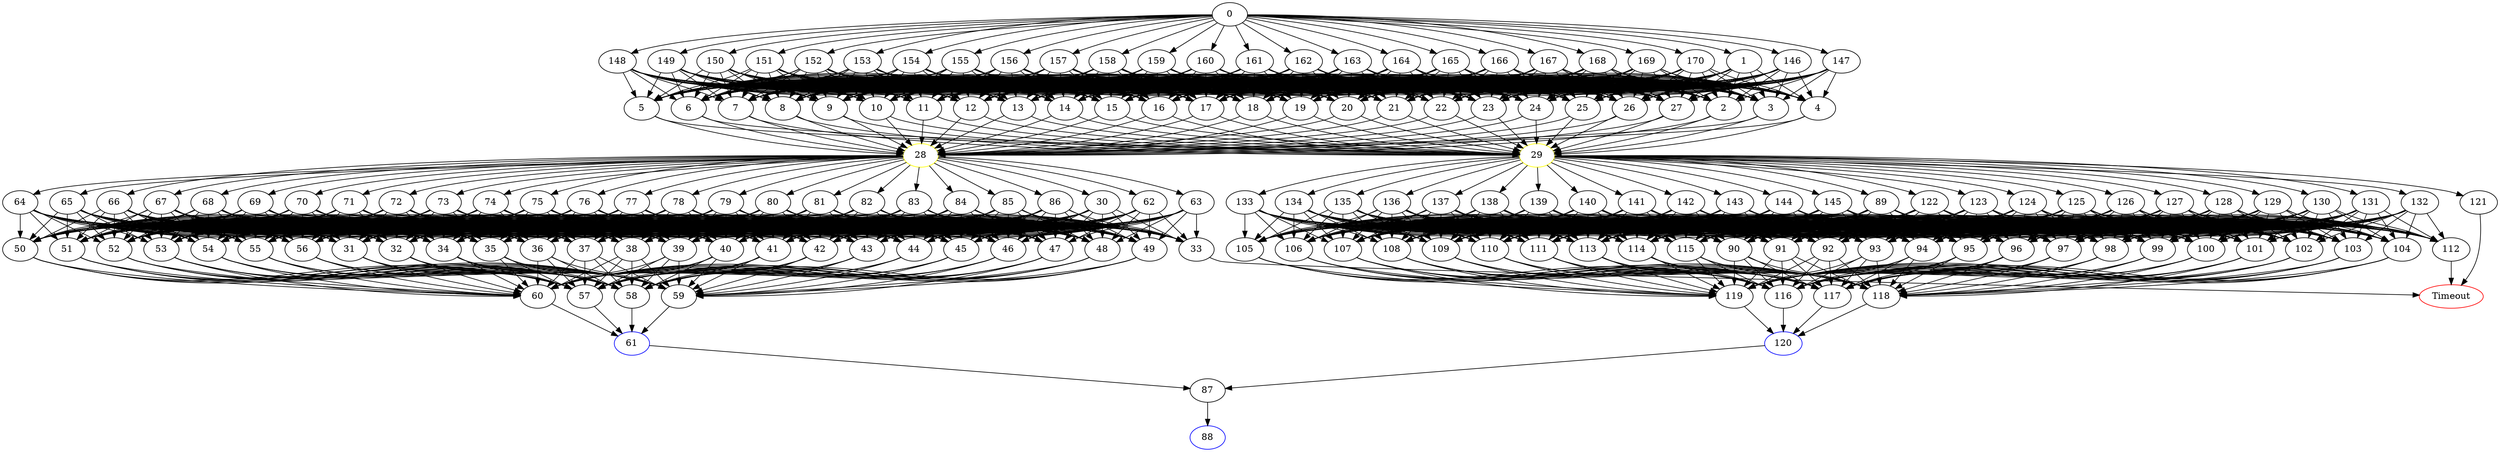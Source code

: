 digraph G {
	0 -> 1;
	0 -> 146;
	0 -> 147;
	0 -> 148;
	0 -> 149;
	0 -> 150;
	0 -> 151;
	0 -> 152;
	0 -> 153;
	0 -> 154;
	0 -> 155;
	0 -> 156;
	0 -> 157;
	0 -> 158;
	0 -> 159;
	0 -> 160;
	0 -> 161;
	0 -> 162;
	0 -> 163;
	0 -> 164;
	0 -> 165;
	0 -> 166;
	0 -> 167;
	0 -> 168;
	0 -> 169;
	0 -> 170;
	1 -> 2;
	1 -> 3;
	1 -> 4;
	1 -> 5;
	1 -> 6;
	1 -> 7;
	1 -> 8;
	1 -> 9;
	1 -> 10;
	1 -> 11;
	1 -> 12;
	1 -> 13;
	1 -> 14;
	1 -> 15;
	1 -> 16;
	1 -> 17;
	1 -> 18;
	1 -> 19;
	1 -> 20;
	1 -> 21;
	1 -> 22;
	1 -> 23;
	1 -> 24;
	1 -> 25;
	1 -> 26;
	1 -> 27;
	2 -> "28";
28 [color=yellow];
	2 -> "29";
29 [color=yellow];
	3 -> "28";
28 [color=yellow];
	3 -> "29";
29 [color=yellow];
	4 -> "28";
28 [color=yellow];
	4 -> "29";
29 [color=yellow];
	5 -> "28";
28 [color=yellow];
	5 -> "29";
29 [color=yellow];
	6 -> "28";
28 [color=yellow];
	6 -> "29";
29 [color=yellow];
	7 -> "28";
28 [color=yellow];
	7 -> "29";
29 [color=yellow];
	8 -> "28";
28 [color=yellow];
	8 -> "29";
29 [color=yellow];
	9 -> "28";
28 [color=yellow];
	9 -> "29";
29 [color=yellow];
	10 -> "28";
28 [color=yellow];
	10 -> "29";
29 [color=yellow];
	11 -> "28";
28 [color=yellow];
	11 -> "29";
29 [color=yellow];
	12 -> "28";
28 [color=yellow];
	12 -> "29";
29 [color=yellow];
	13 -> "28";
28 [color=yellow];
	13 -> "29";
29 [color=yellow];
	14 -> "28";
28 [color=yellow];
	14 -> "29";
29 [color=yellow];
	15 -> "28";
28 [color=yellow];
	15 -> "29";
29 [color=yellow];
	16 -> "28";
28 [color=yellow];
	16 -> "29";
29 [color=yellow];
	17 -> "28";
28 [color=yellow];
	17 -> "29";
29 [color=yellow];
	18 -> "28";
28 [color=yellow];
	18 -> "29";
29 [color=yellow];
	19 -> "28";
28 [color=yellow];
	19 -> "29";
29 [color=yellow];
	20 -> "28";
28 [color=yellow];
	20 -> "29";
29 [color=yellow];
	21 -> "28";
28 [color=yellow];
	21 -> "29";
29 [color=yellow];
	22 -> "28";
28 [color=yellow];
	22 -> "29";
29 [color=yellow];
	23 -> "28";
28 [color=yellow];
	23 -> "29";
29 [color=yellow];
	24 -> "28";
28 [color=yellow];
	24 -> "29";
29 [color=yellow];
	25 -> "28";
28 [color=yellow];
	25 -> "29";
29 [color=yellow];
	26 -> "28";
28 [color=yellow];
	26 -> "29";
29 [color=yellow];
	27 -> "28";
28 [color=yellow];
	27 -> "29";
29 [color=yellow];
	28 -> 30;
	28 -> 62;
	28 -> 63;
	28 -> 64;
	28 -> 65;
	28 -> 66;
	28 -> 67;
	28 -> 68;
	28 -> 69;
	28 -> 70;
	28 -> 71;
	28 -> 72;
	28 -> 73;
	28 -> 74;
	28 -> 75;
	28 -> 76;
	28 -> 77;
	28 -> 78;
	28 -> 79;
	28 -> 80;
	28 -> 81;
	28 -> 82;
	28 -> 83;
	28 -> 84;
	28 -> 85;
	28 -> 86;
	29 -> 89;
	29 -> 121;
	29 -> 122;
	29 -> 123;
	29 -> 124;
	29 -> 125;
	29 -> 126;
	29 -> 127;
	29 -> 128;
	29 -> 129;
	29 -> 130;
	29 -> 131;
	29 -> 132;
	29 -> 133;
	29 -> 134;
	29 -> 135;
	29 -> 136;
	29 -> 137;
	29 -> 138;
	29 -> 139;
	29 -> 140;
	29 -> 141;
	29 -> 142;
	29 -> 143;
	29 -> 144;
	29 -> 145;
	30 -> 31;
	30 -> 32;
	30 -> 33;
	30 -> 34;
	30 -> 35;
	30 -> 36;
	30 -> 37;
	30 -> 38;
	30 -> 39;
	30 -> 40;
	30 -> 41;
	30 -> 42;
	30 -> 43;
	30 -> 44;
	30 -> 45;
	30 -> 46;
	30 -> 47;
	30 -> 48;
	30 -> 49;
	30 -> 50;
	30 -> 51;
	30 -> 52;
	30 -> 53;
	30 -> 54;
	30 -> 55;
	30 -> 56;
	31 -> 57;
	31 -> 58;
	31 -> 59;
	31 -> 60;
	32 -> 57;
	32 -> 58;
	32 -> 59;
	32 -> 60;
	33 -> "Timeout";
Timeout [color=red];
	34 -> 57;
	34 -> 58;
	34 -> 59;
	34 -> 60;
	35 -> 57;
	35 -> 58;
	35 -> 59;
	35 -> 60;
	36 -> 57;
	36 -> 58;
	36 -> 59;
	36 -> 60;
	37 -> 57;
	37 -> 58;
	37 -> 59;
	37 -> 60;
	38 -> 57;
	38 -> 58;
	38 -> 59;
	38 -> 60;
	39 -> 57;
	39 -> 58;
	39 -> 59;
	39 -> 60;
	40 -> 57;
	40 -> 58;
	40 -> 59;
	40 -> 60;
	41 -> 57;
	41 -> 58;
	41 -> 59;
	41 -> 60;
	42 -> 57;
	42 -> 58;
	42 -> 59;
	42 -> 60;
	43 -> 57;
	43 -> 58;
	43 -> 59;
	43 -> 60;
	44 -> 57;
	44 -> 58;
	44 -> 59;
	44 -> 60;
	45 -> 57;
	45 -> 58;
	45 -> 59;
	45 -> 60;
	46 -> 57;
	46 -> 58;
	46 -> 59;
	46 -> 60;
	47 -> 57;
	47 -> 58;
	47 -> 59;
	47 -> 60;
	48 -> 57;
	48 -> 58;
	48 -> 59;
	48 -> 60;
	49 -> 57;
	49 -> 58;
	49 -> 59;
	49 -> 60;
	50 -> 57;
	50 -> 58;
	50 -> 59;
	50 -> 60;
	51 -> 57;
	51 -> 58;
	51 -> 59;
	51 -> 60;
	52 -> 57;
	52 -> 58;
	52 -> 59;
	52 -> 60;
	53 -> 57;
	53 -> 58;
	53 -> 59;
	53 -> 60;
	54 -> 57;
	54 -> 58;
	54 -> 59;
	54 -> 60;
	55 -> 57;
	55 -> 58;
	55 -> 59;
	55 -> 60;
	56 -> 57;
	56 -> 58;
	56 -> 59;
	56 -> 60;
	57 -> "61";
61 [color=blue];
	58 -> "61";
61 [color=blue];
	59 -> "61";
61 [color=blue];
	60 -> "61";
61 [color=blue];
	61 -> 87;
	62 -> 31;
	62 -> 32;
	62 -> 33;
	62 -> 34;
	62 -> 35;
	62 -> 36;
	62 -> 37;
	62 -> 38;
	62 -> 39;
	62 -> 40;
	62 -> 41;
	62 -> 42;
	62 -> 43;
	62 -> 44;
	62 -> 45;
	62 -> 46;
	62 -> 47;
	62 -> 48;
	62 -> 49;
	62 -> 50;
	62 -> 51;
	62 -> 52;
	62 -> 53;
	62 -> 54;
	62 -> 55;
	62 -> 56;
	63 -> 31;
	63 -> 32;
	63 -> 33;
	63 -> 34;
	63 -> 35;
	63 -> 36;
	63 -> 37;
	63 -> 38;
	63 -> 39;
	63 -> 40;
	63 -> 41;
	63 -> 42;
	63 -> 43;
	63 -> 44;
	63 -> 45;
	63 -> 46;
	63 -> 47;
	63 -> 48;
	63 -> 49;
	63 -> 50;
	63 -> 51;
	63 -> 52;
	63 -> 53;
	63 -> 54;
	63 -> 55;
	63 -> 56;
	64 -> 31;
	64 -> 32;
	64 -> 33;
	64 -> 34;
	64 -> 35;
	64 -> 36;
	64 -> 37;
	64 -> 38;
	64 -> 39;
	64 -> 40;
	64 -> 41;
	64 -> 42;
	64 -> 43;
	64 -> 44;
	64 -> 45;
	64 -> 46;
	64 -> 47;
	64 -> 48;
	64 -> 49;
	64 -> 50;
	64 -> 51;
	64 -> 52;
	64 -> 53;
	64 -> 54;
	64 -> 55;
	64 -> 56;
	65 -> 31;
	65 -> 32;
	65 -> 33;
	65 -> 34;
	65 -> 35;
	65 -> 36;
	65 -> 37;
	65 -> 38;
	65 -> 39;
	65 -> 40;
	65 -> 41;
	65 -> 42;
	65 -> 43;
	65 -> 44;
	65 -> 45;
	65 -> 46;
	65 -> 47;
	65 -> 48;
	65 -> 49;
	65 -> 50;
	65 -> 51;
	65 -> 52;
	65 -> 53;
	65 -> 54;
	65 -> 55;
	65 -> 56;
	66 -> 31;
	66 -> 32;
	66 -> 33;
	66 -> 34;
	66 -> 35;
	66 -> 36;
	66 -> 37;
	66 -> 38;
	66 -> 39;
	66 -> 40;
	66 -> 41;
	66 -> 42;
	66 -> 43;
	66 -> 44;
	66 -> 45;
	66 -> 46;
	66 -> 47;
	66 -> 48;
	66 -> 49;
	66 -> 50;
	66 -> 51;
	66 -> 52;
	66 -> 53;
	66 -> 54;
	66 -> 55;
	66 -> 56;
	67 -> 31;
	67 -> 32;
	67 -> 33;
	67 -> 34;
	67 -> 35;
	67 -> 36;
	67 -> 37;
	67 -> 38;
	67 -> 39;
	67 -> 40;
	67 -> 41;
	67 -> 42;
	67 -> 43;
	67 -> 44;
	67 -> 45;
	67 -> 46;
	67 -> 47;
	67 -> 48;
	67 -> 49;
	67 -> 50;
	67 -> 51;
	67 -> 52;
	67 -> 53;
	67 -> 54;
	67 -> 55;
	67 -> 56;
	68 -> 31;
	68 -> 32;
	68 -> 33;
	68 -> 34;
	68 -> 35;
	68 -> 36;
	68 -> 37;
	68 -> 38;
	68 -> 39;
	68 -> 40;
	68 -> 41;
	68 -> 42;
	68 -> 43;
	68 -> 44;
	68 -> 45;
	68 -> 46;
	68 -> 47;
	68 -> 48;
	68 -> 49;
	68 -> 50;
	68 -> 51;
	68 -> 52;
	68 -> 53;
	68 -> 54;
	68 -> 55;
	68 -> 56;
	69 -> 31;
	69 -> 32;
	69 -> 33;
	69 -> 34;
	69 -> 35;
	69 -> 36;
	69 -> 37;
	69 -> 38;
	69 -> 39;
	69 -> 40;
	69 -> 41;
	69 -> 42;
	69 -> 43;
	69 -> 44;
	69 -> 45;
	69 -> 46;
	69 -> 47;
	69 -> 48;
	69 -> 49;
	69 -> 50;
	69 -> 51;
	69 -> 52;
	69 -> 53;
	69 -> 54;
	69 -> 55;
	69 -> 56;
	70 -> 31;
	70 -> 32;
	70 -> 33;
	70 -> 34;
	70 -> 35;
	70 -> 36;
	70 -> 37;
	70 -> 38;
	70 -> 39;
	70 -> 40;
	70 -> 41;
	70 -> 42;
	70 -> 43;
	70 -> 44;
	70 -> 45;
	70 -> 46;
	70 -> 47;
	70 -> 48;
	70 -> 49;
	70 -> 50;
	70 -> 51;
	70 -> 52;
	70 -> 53;
	70 -> 54;
	70 -> 55;
	70 -> 56;
	71 -> 31;
	71 -> 32;
	71 -> 33;
	71 -> 34;
	71 -> 35;
	71 -> 36;
	71 -> 37;
	71 -> 38;
	71 -> 39;
	71 -> 40;
	71 -> 41;
	71 -> 42;
	71 -> 43;
	71 -> 44;
	71 -> 45;
	71 -> 46;
	71 -> 47;
	71 -> 48;
	71 -> 49;
	71 -> 50;
	71 -> 51;
	71 -> 52;
	71 -> 53;
	71 -> 54;
	71 -> 55;
	71 -> 56;
	72 -> 31;
	72 -> 32;
	72 -> 33;
	72 -> 34;
	72 -> 35;
	72 -> 36;
	72 -> 37;
	72 -> 38;
	72 -> 39;
	72 -> 40;
	72 -> 41;
	72 -> 42;
	72 -> 43;
	72 -> 44;
	72 -> 45;
	72 -> 46;
	72 -> 47;
	72 -> 48;
	72 -> 49;
	72 -> 50;
	72 -> 51;
	72 -> 52;
	72 -> 53;
	72 -> 54;
	72 -> 55;
	72 -> 56;
	73 -> 31;
	73 -> 32;
	73 -> 33;
	73 -> 34;
	73 -> 35;
	73 -> 36;
	73 -> 37;
	73 -> 38;
	73 -> 39;
	73 -> 40;
	73 -> 41;
	73 -> 42;
	73 -> 43;
	73 -> 44;
	73 -> 45;
	73 -> 46;
	73 -> 47;
	73 -> 48;
	73 -> 49;
	73 -> 50;
	73 -> 51;
	73 -> 52;
	73 -> 53;
	73 -> 54;
	73 -> 55;
	73 -> 56;
	74 -> 31;
	74 -> 32;
	74 -> 33;
	74 -> 34;
	74 -> 35;
	74 -> 36;
	74 -> 37;
	74 -> 38;
	74 -> 39;
	74 -> 40;
	74 -> 41;
	74 -> 42;
	74 -> 43;
	74 -> 44;
	74 -> 45;
	74 -> 46;
	74 -> 47;
	74 -> 48;
	74 -> 49;
	74 -> 50;
	74 -> 51;
	74 -> 52;
	74 -> 53;
	74 -> 54;
	74 -> 55;
	74 -> 56;
	75 -> 31;
	75 -> 32;
	75 -> 33;
	75 -> 34;
	75 -> 35;
	75 -> 36;
	75 -> 37;
	75 -> 38;
	75 -> 39;
	75 -> 40;
	75 -> 41;
	75 -> 42;
	75 -> 43;
	75 -> 44;
	75 -> 45;
	75 -> 46;
	75 -> 47;
	75 -> 48;
	75 -> 49;
	75 -> 50;
	75 -> 51;
	75 -> 52;
	75 -> 53;
	75 -> 54;
	75 -> 55;
	75 -> 56;
	76 -> 31;
	76 -> 32;
	76 -> 33;
	76 -> 34;
	76 -> 35;
	76 -> 36;
	76 -> 37;
	76 -> 38;
	76 -> 39;
	76 -> 40;
	76 -> 41;
	76 -> 42;
	76 -> 43;
	76 -> 44;
	76 -> 45;
	76 -> 46;
	76 -> 47;
	76 -> 48;
	76 -> 49;
	76 -> 50;
	76 -> 51;
	76 -> 52;
	76 -> 53;
	76 -> 54;
	76 -> 55;
	76 -> 56;
	77 -> 31;
	77 -> 32;
	77 -> 33;
	77 -> 34;
	77 -> 35;
	77 -> 36;
	77 -> 37;
	77 -> 38;
	77 -> 39;
	77 -> 40;
	77 -> 41;
	77 -> 42;
	77 -> 43;
	77 -> 44;
	77 -> 45;
	77 -> 46;
	77 -> 47;
	77 -> 48;
	77 -> 49;
	77 -> 50;
	77 -> 51;
	77 -> 52;
	77 -> 53;
	77 -> 54;
	77 -> 55;
	77 -> 56;
	78 -> 31;
	78 -> 32;
	78 -> 33;
	78 -> 34;
	78 -> 35;
	78 -> 36;
	78 -> 37;
	78 -> 38;
	78 -> 39;
	78 -> 40;
	78 -> 41;
	78 -> 42;
	78 -> 43;
	78 -> 44;
	78 -> 45;
	78 -> 46;
	78 -> 47;
	78 -> 48;
	78 -> 49;
	78 -> 50;
	78 -> 51;
	78 -> 52;
	78 -> 53;
	78 -> 54;
	78 -> 55;
	78 -> 56;
	79 -> 31;
	79 -> 32;
	79 -> 33;
	79 -> 34;
	79 -> 35;
	79 -> 36;
	79 -> 37;
	79 -> 38;
	79 -> 39;
	79 -> 40;
	79 -> 41;
	79 -> 42;
	79 -> 43;
	79 -> 44;
	79 -> 45;
	79 -> 46;
	79 -> 47;
	79 -> 48;
	79 -> 49;
	79 -> 50;
	79 -> 51;
	79 -> 52;
	79 -> 53;
	79 -> 54;
	79 -> 55;
	79 -> 56;
	80 -> 31;
	80 -> 32;
	80 -> 33;
	80 -> 34;
	80 -> 35;
	80 -> 36;
	80 -> 37;
	80 -> 38;
	80 -> 39;
	80 -> 40;
	80 -> 41;
	80 -> 42;
	80 -> 43;
	80 -> 44;
	80 -> 45;
	80 -> 46;
	80 -> 47;
	80 -> 48;
	80 -> 49;
	80 -> 50;
	80 -> 51;
	80 -> 52;
	80 -> 53;
	80 -> 54;
	80 -> 55;
	80 -> 56;
	81 -> 31;
	81 -> 32;
	81 -> 33;
	81 -> 34;
	81 -> 35;
	81 -> 36;
	81 -> 37;
	81 -> 38;
	81 -> 39;
	81 -> 40;
	81 -> 41;
	81 -> 42;
	81 -> 43;
	81 -> 44;
	81 -> 45;
	81 -> 46;
	81 -> 47;
	81 -> 48;
	81 -> 49;
	81 -> 50;
	81 -> 51;
	81 -> 52;
	81 -> 53;
	81 -> 54;
	81 -> 55;
	81 -> 56;
	82 -> 31;
	82 -> 32;
	82 -> 33;
	82 -> 34;
	82 -> 35;
	82 -> 36;
	82 -> 37;
	82 -> 38;
	82 -> 39;
	82 -> 40;
	82 -> 41;
	82 -> 42;
	82 -> 43;
	82 -> 44;
	82 -> 45;
	82 -> 46;
	82 -> 47;
	82 -> 48;
	82 -> 49;
	82 -> 50;
	82 -> 51;
	82 -> 52;
	82 -> 53;
	82 -> 54;
	82 -> 55;
	82 -> 56;
	83 -> 31;
	83 -> 32;
	83 -> 33;
	83 -> 34;
	83 -> 35;
	83 -> 36;
	83 -> 37;
	83 -> 38;
	83 -> 39;
	83 -> 40;
	83 -> 41;
	83 -> 42;
	83 -> 43;
	83 -> 44;
	83 -> 45;
	83 -> 46;
	83 -> 47;
	83 -> 48;
	83 -> 49;
	83 -> 50;
	83 -> 51;
	83 -> 52;
	83 -> 53;
	83 -> 54;
	83 -> 55;
	83 -> 56;
	84 -> 31;
	84 -> 32;
	84 -> 33;
	84 -> 34;
	84 -> 35;
	84 -> 36;
	84 -> 37;
	84 -> 38;
	84 -> 39;
	84 -> 40;
	84 -> 41;
	84 -> 42;
	84 -> 43;
	84 -> 44;
	84 -> 45;
	84 -> 46;
	84 -> 47;
	84 -> 48;
	84 -> 49;
	84 -> 50;
	84 -> 51;
	84 -> 52;
	84 -> 53;
	84 -> 54;
	84 -> 55;
	84 -> 56;
	85 -> 31;
	85 -> 32;
	85 -> 33;
	85 -> 34;
	85 -> 35;
	85 -> 36;
	85 -> 37;
	85 -> 38;
	85 -> 39;
	85 -> 40;
	85 -> 41;
	85 -> 42;
	85 -> 43;
	85 -> 44;
	85 -> 45;
	85 -> 46;
	85 -> 47;
	85 -> 48;
	85 -> 49;
	85 -> 50;
	85 -> 51;
	85 -> 52;
	85 -> 53;
	85 -> 54;
	85 -> 55;
	85 -> 56;
	86 -> 31;
	86 -> 32;
	86 -> 33;
	86 -> 34;
	86 -> 35;
	86 -> 36;
	86 -> 37;
	86 -> 38;
	86 -> 39;
	86 -> 40;
	86 -> 41;
	86 -> 42;
	86 -> 43;
	86 -> 44;
	86 -> 45;
	86 -> 46;
	86 -> 47;
	86 -> 48;
	86 -> 49;
	86 -> 50;
	86 -> 51;
	86 -> 52;
	86 -> 53;
	86 -> 54;
	86 -> 55;
	86 -> 56;
	87 -> "88";
88 [color=blue];
	89 -> 90;
	89 -> 91;
	89 -> 92;
	89 -> 93;
	89 -> 94;
	89 -> 95;
	89 -> 96;
	89 -> 97;
	89 -> 98;
	89 -> 99;
	89 -> 100;
	89 -> 101;
	89 -> 102;
	89 -> 103;
	89 -> 104;
	89 -> 105;
	89 -> 106;
	89 -> 107;
	89 -> 108;
	89 -> 109;
	89 -> 110;
	89 -> 111;
	89 -> 112;
	89 -> 113;
	89 -> 114;
	89 -> 115;
	90 -> 116;
	90 -> 117;
	90 -> 118;
	90 -> 119;
	91 -> 116;
	91 -> 117;
	91 -> 118;
	91 -> 119;
	92 -> 116;
	92 -> 117;
	92 -> 118;
	92 -> 119;
	93 -> 116;
	93 -> 117;
	93 -> 118;
	93 -> 119;
	94 -> 116;
	94 -> 117;
	94 -> 118;
	94 -> 119;
	95 -> 116;
	95 -> 117;
	95 -> 118;
	95 -> 119;
	96 -> 116;
	96 -> 117;
	96 -> 118;
	96 -> 119;
	97 -> 116;
	97 -> 117;
	97 -> 118;
	97 -> 119;
	98 -> 116;
	98 -> 117;
	98 -> 118;
	98 -> 119;
	99 -> 116;
	99 -> 117;
	99 -> 118;
	99 -> 119;
	100 -> 116;
	100 -> 117;
	100 -> 118;
	100 -> 119;
	101 -> 116;
	101 -> 117;
	101 -> 118;
	101 -> 119;
	102 -> 116;
	102 -> 117;
	102 -> 118;
	102 -> 119;
	103 -> 116;
	103 -> 117;
	103 -> 118;
	103 -> 119;
	104 -> 116;
	104 -> 117;
	104 -> 118;
	104 -> 119;
	105 -> 116;
	105 -> 117;
	105 -> 118;
	105 -> 119;
	106 -> 116;
	106 -> 117;
	106 -> 118;
	106 -> 119;
	107 -> 116;
	107 -> 117;
	107 -> 118;
	107 -> 119;
	108 -> 116;
	108 -> 117;
	108 -> 118;
	108 -> 119;
	109 -> 116;
	109 -> 117;
	109 -> 118;
	109 -> 119;
	110 -> 116;
	110 -> 117;
	110 -> 118;
	110 -> 119;
	111 -> 116;
	111 -> 117;
	111 -> 118;
	111 -> 119;
	112 -> "Timeout";
Timeout [color=red];
	113 -> 116;
	113 -> 117;
	113 -> 118;
	113 -> 119;
	114 -> 116;
	114 -> 117;
	114 -> 118;
	114 -> 119;
	115 -> 116;
	115 -> 117;
	115 -> 118;
	115 -> 119;
	116 -> "120";
120 [color=blue];
	117 -> "120";
120 [color=blue];
	118 -> "120";
120 [color=blue];
	119 -> "120";
120 [color=blue];
	120 -> 87;
	121 -> "Timeout";
Timeout [color=red];
	122 -> 90;
	122 -> 91;
	122 -> 92;
	122 -> 93;
	122 -> 94;
	122 -> 95;
	122 -> 96;
	122 -> 97;
	122 -> 98;
	122 -> 99;
	122 -> 100;
	122 -> 101;
	122 -> 102;
	122 -> 103;
	122 -> 104;
	122 -> 105;
	122 -> 106;
	122 -> 107;
	122 -> 108;
	122 -> 109;
	122 -> 110;
	122 -> 111;
	122 -> 112;
	122 -> 113;
	122 -> 114;
	122 -> 115;
	123 -> 90;
	123 -> 91;
	123 -> 92;
	123 -> 93;
	123 -> 94;
	123 -> 95;
	123 -> 96;
	123 -> 97;
	123 -> 98;
	123 -> 99;
	123 -> 100;
	123 -> 101;
	123 -> 102;
	123 -> 103;
	123 -> 104;
	123 -> 105;
	123 -> 106;
	123 -> 107;
	123 -> 108;
	123 -> 109;
	123 -> 110;
	123 -> 111;
	123 -> 112;
	123 -> 113;
	123 -> 114;
	123 -> 115;
	124 -> 90;
	124 -> 91;
	124 -> 92;
	124 -> 93;
	124 -> 94;
	124 -> 95;
	124 -> 96;
	124 -> 97;
	124 -> 98;
	124 -> 99;
	124 -> 100;
	124 -> 101;
	124 -> 102;
	124 -> 103;
	124 -> 104;
	124 -> 105;
	124 -> 106;
	124 -> 107;
	124 -> 108;
	124 -> 109;
	124 -> 110;
	124 -> 111;
	124 -> 112;
	124 -> 113;
	124 -> 114;
	124 -> 115;
	125 -> 90;
	125 -> 91;
	125 -> 92;
	125 -> 93;
	125 -> 94;
	125 -> 95;
	125 -> 96;
	125 -> 97;
	125 -> 98;
	125 -> 99;
	125 -> 100;
	125 -> 101;
	125 -> 102;
	125 -> 103;
	125 -> 104;
	125 -> 105;
	125 -> 106;
	125 -> 107;
	125 -> 108;
	125 -> 109;
	125 -> 110;
	125 -> 111;
	125 -> 112;
	125 -> 113;
	125 -> 114;
	125 -> 115;
	126 -> 90;
	126 -> 91;
	126 -> 92;
	126 -> 93;
	126 -> 94;
	126 -> 95;
	126 -> 96;
	126 -> 97;
	126 -> 98;
	126 -> 99;
	126 -> 100;
	126 -> 101;
	126 -> 102;
	126 -> 103;
	126 -> 104;
	126 -> 105;
	126 -> 106;
	126 -> 107;
	126 -> 108;
	126 -> 109;
	126 -> 110;
	126 -> 111;
	126 -> 112;
	126 -> 113;
	126 -> 114;
	126 -> 115;
	127 -> 90;
	127 -> 91;
	127 -> 92;
	127 -> 93;
	127 -> 94;
	127 -> 95;
	127 -> 96;
	127 -> 97;
	127 -> 98;
	127 -> 99;
	127 -> 100;
	127 -> 101;
	127 -> 102;
	127 -> 103;
	127 -> 104;
	127 -> 105;
	127 -> 106;
	127 -> 107;
	127 -> 108;
	127 -> 109;
	127 -> 110;
	127 -> 111;
	127 -> 112;
	127 -> 113;
	127 -> 114;
	127 -> 115;
	128 -> 90;
	128 -> 91;
	128 -> 92;
	128 -> 93;
	128 -> 94;
	128 -> 95;
	128 -> 96;
	128 -> 97;
	128 -> 98;
	128 -> 99;
	128 -> 100;
	128 -> 101;
	128 -> 102;
	128 -> 103;
	128 -> 104;
	128 -> 105;
	128 -> 106;
	128 -> 107;
	128 -> 108;
	128 -> 109;
	128 -> 110;
	128 -> 111;
	128 -> 112;
	128 -> 113;
	128 -> 114;
	128 -> 115;
	129 -> 90;
	129 -> 91;
	129 -> 92;
	129 -> 93;
	129 -> 94;
	129 -> 95;
	129 -> 96;
	129 -> 97;
	129 -> 98;
	129 -> 99;
	129 -> 100;
	129 -> 101;
	129 -> 102;
	129 -> 103;
	129 -> 104;
	129 -> 105;
	129 -> 106;
	129 -> 107;
	129 -> 108;
	129 -> 109;
	129 -> 110;
	129 -> 111;
	129 -> 112;
	129 -> 113;
	129 -> 114;
	129 -> 115;
	130 -> 90;
	130 -> 91;
	130 -> 92;
	130 -> 93;
	130 -> 94;
	130 -> 95;
	130 -> 96;
	130 -> 97;
	130 -> 98;
	130 -> 99;
	130 -> 100;
	130 -> 101;
	130 -> 102;
	130 -> 103;
	130 -> 104;
	130 -> 105;
	130 -> 106;
	130 -> 107;
	130 -> 108;
	130 -> 109;
	130 -> 110;
	130 -> 111;
	130 -> 112;
	130 -> 113;
	130 -> 114;
	130 -> 115;
	131 -> 90;
	131 -> 91;
	131 -> 92;
	131 -> 93;
	131 -> 94;
	131 -> 95;
	131 -> 96;
	131 -> 97;
	131 -> 98;
	131 -> 99;
	131 -> 100;
	131 -> 101;
	131 -> 102;
	131 -> 103;
	131 -> 104;
	131 -> 105;
	131 -> 106;
	131 -> 107;
	131 -> 108;
	131 -> 109;
	131 -> 110;
	131 -> 111;
	131 -> 112;
	131 -> 113;
	131 -> 114;
	131 -> 115;
	132 -> 90;
	132 -> 91;
	132 -> 92;
	132 -> 93;
	132 -> 94;
	132 -> 95;
	132 -> 96;
	132 -> 97;
	132 -> 98;
	132 -> 99;
	132 -> 100;
	132 -> 101;
	132 -> 102;
	132 -> 103;
	132 -> 104;
	132 -> 105;
	132 -> 106;
	132 -> 107;
	132 -> 108;
	132 -> 109;
	132 -> 110;
	132 -> 111;
	132 -> 112;
	132 -> 113;
	132 -> 114;
	132 -> 115;
	133 -> 90;
	133 -> 91;
	133 -> 92;
	133 -> 93;
	133 -> 94;
	133 -> 95;
	133 -> 96;
	133 -> 97;
	133 -> 98;
	133 -> 99;
	133 -> 100;
	133 -> 101;
	133 -> 102;
	133 -> 103;
	133 -> 104;
	133 -> 105;
	133 -> 106;
	133 -> 107;
	133 -> 108;
	133 -> 109;
	133 -> 110;
	133 -> 111;
	133 -> 112;
	133 -> 113;
	133 -> 114;
	133 -> 115;
	134 -> 90;
	134 -> 91;
	134 -> 92;
	134 -> 93;
	134 -> 94;
	134 -> 95;
	134 -> 96;
	134 -> 97;
	134 -> 98;
	134 -> 99;
	134 -> 100;
	134 -> 101;
	134 -> 102;
	134 -> 103;
	134 -> 104;
	134 -> 105;
	134 -> 106;
	134 -> 107;
	134 -> 108;
	134 -> 109;
	134 -> 110;
	134 -> 111;
	134 -> 112;
	134 -> 113;
	134 -> 114;
	134 -> 115;
	135 -> 90;
	135 -> 91;
	135 -> 92;
	135 -> 93;
	135 -> 94;
	135 -> 95;
	135 -> 96;
	135 -> 97;
	135 -> 98;
	135 -> 99;
	135 -> 100;
	135 -> 101;
	135 -> 102;
	135 -> 103;
	135 -> 104;
	135 -> 105;
	135 -> 106;
	135 -> 107;
	135 -> 108;
	135 -> 109;
	135 -> 110;
	135 -> 111;
	135 -> 112;
	135 -> 113;
	135 -> 114;
	135 -> 115;
	136 -> 90;
	136 -> 91;
	136 -> 92;
	136 -> 93;
	136 -> 94;
	136 -> 95;
	136 -> 96;
	136 -> 97;
	136 -> 98;
	136 -> 99;
	136 -> 100;
	136 -> 101;
	136 -> 102;
	136 -> 103;
	136 -> 104;
	136 -> 105;
	136 -> 106;
	136 -> 107;
	136 -> 108;
	136 -> 109;
	136 -> 110;
	136 -> 111;
	136 -> 112;
	136 -> 113;
	136 -> 114;
	136 -> 115;
	137 -> 90;
	137 -> 91;
	137 -> 92;
	137 -> 93;
	137 -> 94;
	137 -> 95;
	137 -> 96;
	137 -> 97;
	137 -> 98;
	137 -> 99;
	137 -> 100;
	137 -> 101;
	137 -> 102;
	137 -> 103;
	137 -> 104;
	137 -> 105;
	137 -> 106;
	137 -> 107;
	137 -> 108;
	137 -> 109;
	137 -> 110;
	137 -> 111;
	137 -> 112;
	137 -> 113;
	137 -> 114;
	137 -> 115;
	138 -> 90;
	138 -> 91;
	138 -> 92;
	138 -> 93;
	138 -> 94;
	138 -> 95;
	138 -> 96;
	138 -> 97;
	138 -> 98;
	138 -> 99;
	138 -> 100;
	138 -> 101;
	138 -> 102;
	138 -> 103;
	138 -> 104;
	138 -> 105;
	138 -> 106;
	138 -> 107;
	138 -> 108;
	138 -> 109;
	138 -> 110;
	138 -> 111;
	138 -> 112;
	138 -> 113;
	138 -> 114;
	138 -> 115;
	139 -> 90;
	139 -> 91;
	139 -> 92;
	139 -> 93;
	139 -> 94;
	139 -> 95;
	139 -> 96;
	139 -> 97;
	139 -> 98;
	139 -> 99;
	139 -> 100;
	139 -> 101;
	139 -> 102;
	139 -> 103;
	139 -> 104;
	139 -> 105;
	139 -> 106;
	139 -> 107;
	139 -> 108;
	139 -> 109;
	139 -> 110;
	139 -> 111;
	139 -> 112;
	139 -> 113;
	139 -> 114;
	139 -> 115;
	140 -> 90;
	140 -> 91;
	140 -> 92;
	140 -> 93;
	140 -> 94;
	140 -> 95;
	140 -> 96;
	140 -> 97;
	140 -> 98;
	140 -> 99;
	140 -> 100;
	140 -> 101;
	140 -> 102;
	140 -> 103;
	140 -> 104;
	140 -> 105;
	140 -> 106;
	140 -> 107;
	140 -> 108;
	140 -> 109;
	140 -> 110;
	140 -> 111;
	140 -> 112;
	140 -> 113;
	140 -> 114;
	140 -> 115;
	141 -> 90;
	141 -> 91;
	141 -> 92;
	141 -> 93;
	141 -> 94;
	141 -> 95;
	141 -> 96;
	141 -> 97;
	141 -> 98;
	141 -> 99;
	141 -> 100;
	141 -> 101;
	141 -> 102;
	141 -> 103;
	141 -> 104;
	141 -> 105;
	141 -> 106;
	141 -> 107;
	141 -> 108;
	141 -> 109;
	141 -> 110;
	141 -> 111;
	141 -> 112;
	141 -> 113;
	141 -> 114;
	141 -> 115;
	142 -> 90;
	142 -> 91;
	142 -> 92;
	142 -> 93;
	142 -> 94;
	142 -> 95;
	142 -> 96;
	142 -> 97;
	142 -> 98;
	142 -> 99;
	142 -> 100;
	142 -> 101;
	142 -> 102;
	142 -> 103;
	142 -> 104;
	142 -> 105;
	142 -> 106;
	142 -> 107;
	142 -> 108;
	142 -> 109;
	142 -> 110;
	142 -> 111;
	142 -> 112;
	142 -> 113;
	142 -> 114;
	142 -> 115;
	143 -> 90;
	143 -> 91;
	143 -> 92;
	143 -> 93;
	143 -> 94;
	143 -> 95;
	143 -> 96;
	143 -> 97;
	143 -> 98;
	143 -> 99;
	143 -> 100;
	143 -> 101;
	143 -> 102;
	143 -> 103;
	143 -> 104;
	143 -> 105;
	143 -> 106;
	143 -> 107;
	143 -> 108;
	143 -> 109;
	143 -> 110;
	143 -> 111;
	143 -> 112;
	143 -> 113;
	143 -> 114;
	143 -> 115;
	144 -> 90;
	144 -> 91;
	144 -> 92;
	144 -> 93;
	144 -> 94;
	144 -> 95;
	144 -> 96;
	144 -> 97;
	144 -> 98;
	144 -> 99;
	144 -> 100;
	144 -> 101;
	144 -> 102;
	144 -> 103;
	144 -> 104;
	144 -> 105;
	144 -> 106;
	144 -> 107;
	144 -> 108;
	144 -> 109;
	144 -> 110;
	144 -> 111;
	144 -> 112;
	144 -> 113;
	144 -> 114;
	144 -> 115;
	145 -> 90;
	145 -> 91;
	145 -> 92;
	145 -> 93;
	145 -> 94;
	145 -> 95;
	145 -> 96;
	145 -> 97;
	145 -> 98;
	145 -> 99;
	145 -> 100;
	145 -> 101;
	145 -> 102;
	145 -> 103;
	145 -> 104;
	145 -> 105;
	145 -> 106;
	145 -> 107;
	145 -> 108;
	145 -> 109;
	145 -> 110;
	145 -> 111;
	145 -> 112;
	145 -> 113;
	145 -> 114;
	145 -> 115;
	146 -> 2;
	146 -> 3;
	146 -> 4;
	146 -> 5;
	146 -> 6;
	146 -> 7;
	146 -> 8;
	146 -> 9;
	146 -> 10;
	146 -> 11;
	146 -> 12;
	146 -> 13;
	146 -> 14;
	146 -> 15;
	146 -> 16;
	146 -> 17;
	146 -> 18;
	146 -> 19;
	146 -> 20;
	146 -> 21;
	146 -> 22;
	146 -> 23;
	146 -> 24;
	146 -> 25;
	146 -> 26;
	146 -> 27;
	147 -> 2;
	147 -> 3;
	147 -> 4;
	147 -> 5;
	147 -> 6;
	147 -> 7;
	147 -> 8;
	147 -> 9;
	147 -> 10;
	147 -> 11;
	147 -> 12;
	147 -> 13;
	147 -> 14;
	147 -> 15;
	147 -> 16;
	147 -> 17;
	147 -> 18;
	147 -> 19;
	147 -> 20;
	147 -> 21;
	147 -> 22;
	147 -> 23;
	147 -> 24;
	147 -> 25;
	147 -> 26;
	147 -> 27;
	148 -> 2;
	148 -> 3;
	148 -> 4;
	148 -> 5;
	148 -> 6;
	148 -> 7;
	148 -> 8;
	148 -> 9;
	148 -> 10;
	148 -> 11;
	148 -> 12;
	148 -> 13;
	148 -> 14;
	148 -> 15;
	148 -> 16;
	148 -> 17;
	148 -> 18;
	148 -> 19;
	148 -> 20;
	148 -> 21;
	148 -> 22;
	148 -> 23;
	148 -> 24;
	148 -> 25;
	148 -> 26;
	148 -> 27;
	149 -> 2;
	149 -> 3;
	149 -> 4;
	149 -> 5;
	149 -> 6;
	149 -> 7;
	149 -> 8;
	149 -> 9;
	149 -> 10;
	149 -> 11;
	149 -> 12;
	149 -> 13;
	149 -> 14;
	149 -> 15;
	149 -> 16;
	149 -> 17;
	149 -> 18;
	149 -> 19;
	149 -> 20;
	149 -> 21;
	149 -> 22;
	149 -> 23;
	149 -> 24;
	149 -> 25;
	149 -> 26;
	149 -> 27;
	150 -> 2;
	150 -> 3;
	150 -> 4;
	150 -> 5;
	150 -> 6;
	150 -> 7;
	150 -> 8;
	150 -> 9;
	150 -> 10;
	150 -> 11;
	150 -> 12;
	150 -> 13;
	150 -> 14;
	150 -> 15;
	150 -> 16;
	150 -> 17;
	150 -> 18;
	150 -> 19;
	150 -> 20;
	150 -> 21;
	150 -> 22;
	150 -> 23;
	150 -> 24;
	150 -> 25;
	150 -> 26;
	150 -> 27;
	151 -> 2;
	151 -> 3;
	151 -> 4;
	151 -> 5;
	151 -> 6;
	151 -> 7;
	151 -> 8;
	151 -> 9;
	151 -> 10;
	151 -> 11;
	151 -> 12;
	151 -> 13;
	151 -> 14;
	151 -> 15;
	151 -> 16;
	151 -> 17;
	151 -> 18;
	151 -> 19;
	151 -> 20;
	151 -> 21;
	151 -> 22;
	151 -> 23;
	151 -> 24;
	151 -> 25;
	151 -> 26;
	151 -> 27;
	152 -> 2;
	152 -> 3;
	152 -> 4;
	152 -> 5;
	152 -> 6;
	152 -> 7;
	152 -> 8;
	152 -> 9;
	152 -> 10;
	152 -> 11;
	152 -> 12;
	152 -> 13;
	152 -> 14;
	152 -> 15;
	152 -> 16;
	152 -> 17;
	152 -> 18;
	152 -> 19;
	152 -> 20;
	152 -> 21;
	152 -> 22;
	152 -> 23;
	152 -> 24;
	152 -> 25;
	152 -> 26;
	152 -> 27;
	153 -> 2;
	153 -> 3;
	153 -> 4;
	153 -> 5;
	153 -> 6;
	153 -> 7;
	153 -> 8;
	153 -> 9;
	153 -> 10;
	153 -> 11;
	153 -> 12;
	153 -> 13;
	153 -> 14;
	153 -> 15;
	153 -> 16;
	153 -> 17;
	153 -> 18;
	153 -> 19;
	153 -> 20;
	153 -> 21;
	153 -> 22;
	153 -> 23;
	153 -> 24;
	153 -> 25;
	153 -> 26;
	153 -> 27;
	154 -> 2;
	154 -> 3;
	154 -> 4;
	154 -> 5;
	154 -> 6;
	154 -> 7;
	154 -> 8;
	154 -> 9;
	154 -> 10;
	154 -> 11;
	154 -> 12;
	154 -> 13;
	154 -> 14;
	154 -> 15;
	154 -> 16;
	154 -> 17;
	154 -> 18;
	154 -> 19;
	154 -> 20;
	154 -> 21;
	154 -> 22;
	154 -> 23;
	154 -> 24;
	154 -> 25;
	154 -> 26;
	154 -> 27;
	155 -> 2;
	155 -> 3;
	155 -> 4;
	155 -> 5;
	155 -> 6;
	155 -> 7;
	155 -> 8;
	155 -> 9;
	155 -> 10;
	155 -> 11;
	155 -> 12;
	155 -> 13;
	155 -> 14;
	155 -> 15;
	155 -> 16;
	155 -> 17;
	155 -> 18;
	155 -> 19;
	155 -> 20;
	155 -> 21;
	155 -> 22;
	155 -> 23;
	155 -> 24;
	155 -> 25;
	155 -> 26;
	155 -> 27;
	156 -> 2;
	156 -> 3;
	156 -> 4;
	156 -> 5;
	156 -> 6;
	156 -> 7;
	156 -> 8;
	156 -> 9;
	156 -> 10;
	156 -> 11;
	156 -> 12;
	156 -> 13;
	156 -> 14;
	156 -> 15;
	156 -> 16;
	156 -> 17;
	156 -> 18;
	156 -> 19;
	156 -> 20;
	156 -> 21;
	156 -> 22;
	156 -> 23;
	156 -> 24;
	156 -> 25;
	156 -> 26;
	156 -> 27;
	157 -> 2;
	157 -> 3;
	157 -> 4;
	157 -> 5;
	157 -> 6;
	157 -> 7;
	157 -> 8;
	157 -> 9;
	157 -> 10;
	157 -> 11;
	157 -> 12;
	157 -> 13;
	157 -> 14;
	157 -> 15;
	157 -> 16;
	157 -> 17;
	157 -> 18;
	157 -> 19;
	157 -> 20;
	157 -> 21;
	157 -> 22;
	157 -> 23;
	157 -> 24;
	157 -> 25;
	157 -> 26;
	157 -> 27;
	158 -> 2;
	158 -> 3;
	158 -> 4;
	158 -> 5;
	158 -> 6;
	158 -> 7;
	158 -> 8;
	158 -> 9;
	158 -> 10;
	158 -> 11;
	158 -> 12;
	158 -> 13;
	158 -> 14;
	158 -> 15;
	158 -> 16;
	158 -> 17;
	158 -> 18;
	158 -> 19;
	158 -> 20;
	158 -> 21;
	158 -> 22;
	158 -> 23;
	158 -> 24;
	158 -> 25;
	158 -> 26;
	158 -> 27;
	159 -> 2;
	159 -> 3;
	159 -> 4;
	159 -> 5;
	159 -> 6;
	159 -> 7;
	159 -> 8;
	159 -> 9;
	159 -> 10;
	159 -> 11;
	159 -> 12;
	159 -> 13;
	159 -> 14;
	159 -> 15;
	159 -> 16;
	159 -> 17;
	159 -> 18;
	159 -> 19;
	159 -> 20;
	159 -> 21;
	159 -> 22;
	159 -> 23;
	159 -> 24;
	159 -> 25;
	159 -> 26;
	159 -> 27;
	160 -> 2;
	160 -> 3;
	160 -> 4;
	160 -> 5;
	160 -> 6;
	160 -> 7;
	160 -> 8;
	160 -> 9;
	160 -> 10;
	160 -> 11;
	160 -> 12;
	160 -> 13;
	160 -> 14;
	160 -> 15;
	160 -> 16;
	160 -> 17;
	160 -> 18;
	160 -> 19;
	160 -> 20;
	160 -> 21;
	160 -> 22;
	160 -> 23;
	160 -> 24;
	160 -> 25;
	160 -> 26;
	160 -> 27;
	161 -> 2;
	161 -> 3;
	161 -> 4;
	161 -> 5;
	161 -> 6;
	161 -> 7;
	161 -> 8;
	161 -> 9;
	161 -> 10;
	161 -> 11;
	161 -> 12;
	161 -> 13;
	161 -> 14;
	161 -> 15;
	161 -> 16;
	161 -> 17;
	161 -> 18;
	161 -> 19;
	161 -> 20;
	161 -> 21;
	161 -> 22;
	161 -> 23;
	161 -> 24;
	161 -> 25;
	161 -> 26;
	161 -> 27;
	162 -> 2;
	162 -> 3;
	162 -> 4;
	162 -> 5;
	162 -> 6;
	162 -> 7;
	162 -> 8;
	162 -> 9;
	162 -> 10;
	162 -> 11;
	162 -> 12;
	162 -> 13;
	162 -> 14;
	162 -> 15;
	162 -> 16;
	162 -> 17;
	162 -> 18;
	162 -> 19;
	162 -> 20;
	162 -> 21;
	162 -> 22;
	162 -> 23;
	162 -> 24;
	162 -> 25;
	162 -> 26;
	162 -> 27;
	163 -> 2;
	163 -> 3;
	163 -> 4;
	163 -> 5;
	163 -> 6;
	163 -> 7;
	163 -> 8;
	163 -> 9;
	163 -> 10;
	163 -> 11;
	163 -> 12;
	163 -> 13;
	163 -> 14;
	163 -> 15;
	163 -> 16;
	163 -> 17;
	163 -> 18;
	163 -> 19;
	163 -> 20;
	163 -> 21;
	163 -> 22;
	163 -> 23;
	163 -> 24;
	163 -> 25;
	163 -> 26;
	163 -> 27;
	164 -> 2;
	164 -> 3;
	164 -> 4;
	164 -> 5;
	164 -> 6;
	164 -> 7;
	164 -> 8;
	164 -> 9;
	164 -> 10;
	164 -> 11;
	164 -> 12;
	164 -> 13;
	164 -> 14;
	164 -> 15;
	164 -> 16;
	164 -> 17;
	164 -> 18;
	164 -> 19;
	164 -> 20;
	164 -> 21;
	164 -> 22;
	164 -> 23;
	164 -> 24;
	164 -> 25;
	164 -> 26;
	164 -> 27;
	165 -> 2;
	165 -> 3;
	165 -> 4;
	165 -> 5;
	165 -> 6;
	165 -> 7;
	165 -> 8;
	165 -> 9;
	165 -> 10;
	165 -> 11;
	165 -> 12;
	165 -> 13;
	165 -> 14;
	165 -> 15;
	165 -> 16;
	165 -> 17;
	165 -> 18;
	165 -> 19;
	165 -> 20;
	165 -> 21;
	165 -> 22;
	165 -> 23;
	165 -> 24;
	165 -> 25;
	165 -> 26;
	165 -> 27;
	166 -> 2;
	166 -> 3;
	166 -> 4;
	166 -> 5;
	166 -> 6;
	166 -> 7;
	166 -> 8;
	166 -> 9;
	166 -> 10;
	166 -> 11;
	166 -> 12;
	166 -> 13;
	166 -> 14;
	166 -> 15;
	166 -> 16;
	166 -> 17;
	166 -> 18;
	166 -> 19;
	166 -> 20;
	166 -> 21;
	166 -> 22;
	166 -> 23;
	166 -> 24;
	166 -> 25;
	166 -> 26;
	166 -> 27;
	167 -> 2;
	167 -> 3;
	167 -> 4;
	167 -> 5;
	167 -> 6;
	167 -> 7;
	167 -> 8;
	167 -> 9;
	167 -> 10;
	167 -> 11;
	167 -> 12;
	167 -> 13;
	167 -> 14;
	167 -> 15;
	167 -> 16;
	167 -> 17;
	167 -> 18;
	167 -> 19;
	167 -> 20;
	167 -> 21;
	167 -> 22;
	167 -> 23;
	167 -> 24;
	167 -> 25;
	167 -> 26;
	167 -> 27;
	168 -> 2;
	168 -> 3;
	168 -> 4;
	168 -> 5;
	168 -> 6;
	168 -> 7;
	168 -> 8;
	168 -> 9;
	168 -> 10;
	168 -> 11;
	168 -> 12;
	168 -> 13;
	168 -> 14;
	168 -> 15;
	168 -> 16;
	168 -> 17;
	168 -> 18;
	168 -> 19;
	168 -> 20;
	168 -> 21;
	168 -> 22;
	168 -> 23;
	168 -> 24;
	168 -> 25;
	168 -> 26;
	168 -> 27;
	169 -> 2;
	169 -> 3;
	169 -> 4;
	169 -> 5;
	169 -> 6;
	169 -> 7;
	169 -> 8;
	169 -> 9;
	169 -> 10;
	169 -> 11;
	169 -> 12;
	169 -> 13;
	169 -> 14;
	169 -> 15;
	169 -> 16;
	169 -> 17;
	169 -> 18;
	169 -> 19;
	169 -> 20;
	169 -> 21;
	169 -> 22;
	169 -> 23;
	169 -> 24;
	169 -> 25;
	169 -> 26;
	169 -> 27;
	170 -> 2;
	170 -> 3;
	170 -> 4;
	170 -> 5;
	170 -> 6;
	170 -> 7;
	170 -> 8;
	170 -> 9;
	170 -> 10;
	170 -> 11;
	170 -> 12;
	170 -> 13;
	170 -> 14;
	170 -> 15;
	170 -> 16;
	170 -> 17;
	170 -> 18;
	170 -> 19;
	170 -> 20;
	170 -> 21;
	170 -> 22;
	170 -> 23;
	170 -> 24;
	170 -> 25;
	170 -> 26;
	170 -> 27;
}